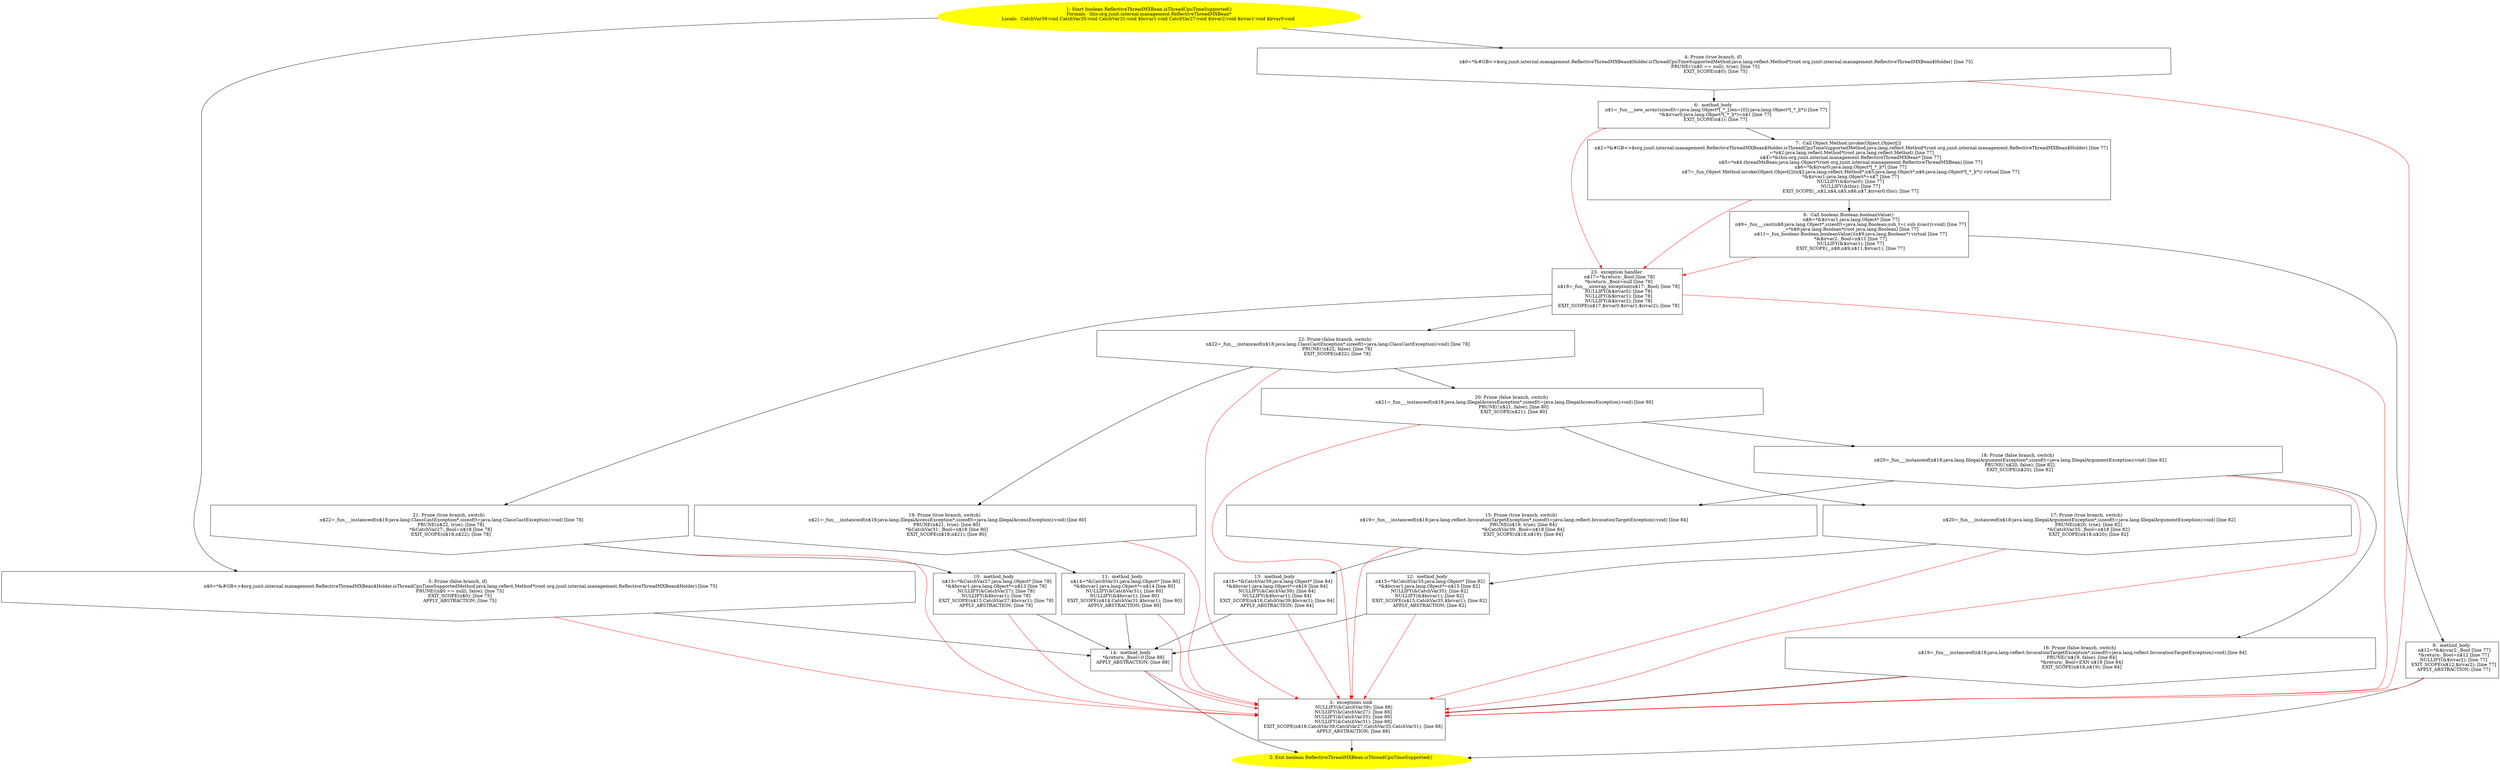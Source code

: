 /* @generated */
digraph cfg {
"org.junit.internal.management.ReflectiveThreadMXBean.isThreadCpuTimeSupported():boolean.db6ddba3f4dd26cc1f4f62755a3a4996_1" [label="1: Start boolean ReflectiveThreadMXBean.isThreadCpuTimeSupported()\nFormals:  this:org.junit.internal.management.ReflectiveThreadMXBean*\nLocals:  CatchVar39:void CatchVar35:void CatchVar31:void $bcvar1:void CatchVar27:void $irvar2:void $irvar1:void $irvar0:void \n  " color=yellow style=filled]
	

	 "org.junit.internal.management.ReflectiveThreadMXBean.isThreadCpuTimeSupported():boolean.db6ddba3f4dd26cc1f4f62755a3a4996_1" -> "org.junit.internal.management.ReflectiveThreadMXBean.isThreadCpuTimeSupported():boolean.db6ddba3f4dd26cc1f4f62755a3a4996_4" ;
	 "org.junit.internal.management.ReflectiveThreadMXBean.isThreadCpuTimeSupported():boolean.db6ddba3f4dd26cc1f4f62755a3a4996_1" -> "org.junit.internal.management.ReflectiveThreadMXBean.isThreadCpuTimeSupported():boolean.db6ddba3f4dd26cc1f4f62755a3a4996_5" ;
"org.junit.internal.management.ReflectiveThreadMXBean.isThreadCpuTimeSupported():boolean.db6ddba3f4dd26cc1f4f62755a3a4996_2" [label="2: Exit boolean ReflectiveThreadMXBean.isThreadCpuTimeSupported() \n  " color=yellow style=filled]
	

"org.junit.internal.management.ReflectiveThreadMXBean.isThreadCpuTimeSupported():boolean.db6ddba3f4dd26cc1f4f62755a3a4996_3" [label="3:  exceptions sink \n   NULLIFY(&CatchVar39); [line 88]\n  NULLIFY(&CatchVar27); [line 88]\n  NULLIFY(&CatchVar35); [line 88]\n  NULLIFY(&CatchVar31); [line 88]\n  EXIT_SCOPE(n$18,CatchVar39,CatchVar27,CatchVar35,CatchVar31); [line 88]\n  APPLY_ABSTRACTION; [line 88]\n " shape="box"]
	

	 "org.junit.internal.management.ReflectiveThreadMXBean.isThreadCpuTimeSupported():boolean.db6ddba3f4dd26cc1f4f62755a3a4996_3" -> "org.junit.internal.management.ReflectiveThreadMXBean.isThreadCpuTimeSupported():boolean.db6ddba3f4dd26cc1f4f62755a3a4996_2" ;
"org.junit.internal.management.ReflectiveThreadMXBean.isThreadCpuTimeSupported():boolean.db6ddba3f4dd26cc1f4f62755a3a4996_4" [label="4: Prune (true branch, if) \n   n$0=*&#GB<>$org.junit.internal.management.ReflectiveThreadMXBean$Holder.isThreadCpuTimeSupportedMethod:java.lang.reflect.Method*(root org.junit.internal.management.ReflectiveThreadMXBean$Holder) [line 75]\n  PRUNE(!(n$0 == null), true); [line 75]\n  EXIT_SCOPE(n$0); [line 75]\n " shape="invhouse"]
	

	 "org.junit.internal.management.ReflectiveThreadMXBean.isThreadCpuTimeSupported():boolean.db6ddba3f4dd26cc1f4f62755a3a4996_4" -> "org.junit.internal.management.ReflectiveThreadMXBean.isThreadCpuTimeSupported():boolean.db6ddba3f4dd26cc1f4f62755a3a4996_6" ;
	 "org.junit.internal.management.ReflectiveThreadMXBean.isThreadCpuTimeSupported():boolean.db6ddba3f4dd26cc1f4f62755a3a4996_4" -> "org.junit.internal.management.ReflectiveThreadMXBean.isThreadCpuTimeSupported():boolean.db6ddba3f4dd26cc1f4f62755a3a4996_3" [color="red" ];
"org.junit.internal.management.ReflectiveThreadMXBean.isThreadCpuTimeSupported():boolean.db6ddba3f4dd26cc1f4f62755a3a4996_5" [label="5: Prune (false branch, if) \n   n$0=*&#GB<>$org.junit.internal.management.ReflectiveThreadMXBean$Holder.isThreadCpuTimeSupportedMethod:java.lang.reflect.Method*(root org.junit.internal.management.ReflectiveThreadMXBean$Holder) [line 75]\n  PRUNE((n$0 == null), false); [line 75]\n  EXIT_SCOPE(n$0); [line 75]\n  APPLY_ABSTRACTION; [line 75]\n " shape="invhouse"]
	

	 "org.junit.internal.management.ReflectiveThreadMXBean.isThreadCpuTimeSupported():boolean.db6ddba3f4dd26cc1f4f62755a3a4996_5" -> "org.junit.internal.management.ReflectiveThreadMXBean.isThreadCpuTimeSupported():boolean.db6ddba3f4dd26cc1f4f62755a3a4996_14" ;
	 "org.junit.internal.management.ReflectiveThreadMXBean.isThreadCpuTimeSupported():boolean.db6ddba3f4dd26cc1f4f62755a3a4996_5" -> "org.junit.internal.management.ReflectiveThreadMXBean.isThreadCpuTimeSupported():boolean.db6ddba3f4dd26cc1f4f62755a3a4996_3" [color="red" ];
"org.junit.internal.management.ReflectiveThreadMXBean.isThreadCpuTimeSupported():boolean.db6ddba3f4dd26cc1f4f62755a3a4996_6" [label="6:  method_body \n   n$1=_fun___new_array(sizeof(t=java.lang.Object*[_*_];len=[0]):java.lang.Object*[_*_](*)) [line 77]\n  *&$irvar0:java.lang.Object*[_*_](*)=n$1 [line 77]\n  EXIT_SCOPE(n$1); [line 77]\n " shape="box"]
	

	 "org.junit.internal.management.ReflectiveThreadMXBean.isThreadCpuTimeSupported():boolean.db6ddba3f4dd26cc1f4f62755a3a4996_6" -> "org.junit.internal.management.ReflectiveThreadMXBean.isThreadCpuTimeSupported():boolean.db6ddba3f4dd26cc1f4f62755a3a4996_7" ;
	 "org.junit.internal.management.ReflectiveThreadMXBean.isThreadCpuTimeSupported():boolean.db6ddba3f4dd26cc1f4f62755a3a4996_6" -> "org.junit.internal.management.ReflectiveThreadMXBean.isThreadCpuTimeSupported():boolean.db6ddba3f4dd26cc1f4f62755a3a4996_23" [color="red" ];
"org.junit.internal.management.ReflectiveThreadMXBean.isThreadCpuTimeSupported():boolean.db6ddba3f4dd26cc1f4f62755a3a4996_7" [label="7:  Call Object Method.invoke(Object,Object[]) \n   n$2=*&#GB<>$org.junit.internal.management.ReflectiveThreadMXBean$Holder.isThreadCpuTimeSupportedMethod:java.lang.reflect.Method*(root org.junit.internal.management.ReflectiveThreadMXBean$Holder) [line 77]\n  _=*n$2:java.lang.reflect.Method*(root java.lang.reflect.Method) [line 77]\n  n$4=*&this:org.junit.internal.management.ReflectiveThreadMXBean* [line 77]\n  n$5=*n$4.threadMxBean:java.lang.Object*(root org.junit.internal.management.ReflectiveThreadMXBean) [line 77]\n  n$6=*&$irvar0:java.lang.Object*[_*_](*) [line 77]\n  n$7=_fun_Object Method.invoke(Object,Object[])(n$2:java.lang.reflect.Method*,n$5:java.lang.Object*,n$6:java.lang.Object*[_*_](*)) virtual [line 77]\n  *&$irvar1:java.lang.Object*=n$7 [line 77]\n  NULLIFY(&$irvar0); [line 77]\n  NULLIFY(&this); [line 77]\n  EXIT_SCOPE(_,n$2,n$4,n$5,n$6,n$7,$irvar0,this); [line 77]\n " shape="box"]
	

	 "org.junit.internal.management.ReflectiveThreadMXBean.isThreadCpuTimeSupported():boolean.db6ddba3f4dd26cc1f4f62755a3a4996_7" -> "org.junit.internal.management.ReflectiveThreadMXBean.isThreadCpuTimeSupported():boolean.db6ddba3f4dd26cc1f4f62755a3a4996_8" ;
	 "org.junit.internal.management.ReflectiveThreadMXBean.isThreadCpuTimeSupported():boolean.db6ddba3f4dd26cc1f4f62755a3a4996_7" -> "org.junit.internal.management.ReflectiveThreadMXBean.isThreadCpuTimeSupported():boolean.db6ddba3f4dd26cc1f4f62755a3a4996_23" [color="red" ];
"org.junit.internal.management.ReflectiveThreadMXBean.isThreadCpuTimeSupported():boolean.db6ddba3f4dd26cc1f4f62755a3a4996_8" [label="8:  Call boolean Boolean.booleanValue() \n   n$8=*&$irvar1:java.lang.Object* [line 77]\n  n$9=_fun___cast(n$8:java.lang.Object*,sizeof(t=java.lang.Boolean;sub_t=( sub )(cast)):void) [line 77]\n  _=*n$9:java.lang.Boolean*(root java.lang.Boolean) [line 77]\n  n$11=_fun_boolean Boolean.booleanValue()(n$9:java.lang.Boolean*) virtual [line 77]\n  *&$irvar2:_Bool=n$11 [line 77]\n  NULLIFY(&$irvar1); [line 77]\n  EXIT_SCOPE(_,n$8,n$9,n$11,$irvar1); [line 77]\n " shape="box"]
	

	 "org.junit.internal.management.ReflectiveThreadMXBean.isThreadCpuTimeSupported():boolean.db6ddba3f4dd26cc1f4f62755a3a4996_8" -> "org.junit.internal.management.ReflectiveThreadMXBean.isThreadCpuTimeSupported():boolean.db6ddba3f4dd26cc1f4f62755a3a4996_9" ;
	 "org.junit.internal.management.ReflectiveThreadMXBean.isThreadCpuTimeSupported():boolean.db6ddba3f4dd26cc1f4f62755a3a4996_8" -> "org.junit.internal.management.ReflectiveThreadMXBean.isThreadCpuTimeSupported():boolean.db6ddba3f4dd26cc1f4f62755a3a4996_23" [color="red" ];
"org.junit.internal.management.ReflectiveThreadMXBean.isThreadCpuTimeSupported():boolean.db6ddba3f4dd26cc1f4f62755a3a4996_9" [label="9:  method_body \n   n$12=*&$irvar2:_Bool [line 77]\n  *&return:_Bool=n$12 [line 77]\n  NULLIFY(&$irvar2); [line 77]\n  EXIT_SCOPE(n$12,$irvar2); [line 77]\n  APPLY_ABSTRACTION; [line 77]\n " shape="box"]
	

	 "org.junit.internal.management.ReflectiveThreadMXBean.isThreadCpuTimeSupported():boolean.db6ddba3f4dd26cc1f4f62755a3a4996_9" -> "org.junit.internal.management.ReflectiveThreadMXBean.isThreadCpuTimeSupported():boolean.db6ddba3f4dd26cc1f4f62755a3a4996_2" ;
	 "org.junit.internal.management.ReflectiveThreadMXBean.isThreadCpuTimeSupported():boolean.db6ddba3f4dd26cc1f4f62755a3a4996_9" -> "org.junit.internal.management.ReflectiveThreadMXBean.isThreadCpuTimeSupported():boolean.db6ddba3f4dd26cc1f4f62755a3a4996_3" [color="red" ];
"org.junit.internal.management.ReflectiveThreadMXBean.isThreadCpuTimeSupported():boolean.db6ddba3f4dd26cc1f4f62755a3a4996_10" [label="10:  method_body \n   n$13=*&CatchVar27:java.lang.Object* [line 78]\n  *&$bcvar1:java.lang.Object*=n$13 [line 78]\n  NULLIFY(&CatchVar27); [line 78]\n  NULLIFY(&$bcvar1); [line 78]\n  EXIT_SCOPE(n$13,CatchVar27,$bcvar1); [line 78]\n  APPLY_ABSTRACTION; [line 78]\n " shape="box"]
	

	 "org.junit.internal.management.ReflectiveThreadMXBean.isThreadCpuTimeSupported():boolean.db6ddba3f4dd26cc1f4f62755a3a4996_10" -> "org.junit.internal.management.ReflectiveThreadMXBean.isThreadCpuTimeSupported():boolean.db6ddba3f4dd26cc1f4f62755a3a4996_14" ;
	 "org.junit.internal.management.ReflectiveThreadMXBean.isThreadCpuTimeSupported():boolean.db6ddba3f4dd26cc1f4f62755a3a4996_10" -> "org.junit.internal.management.ReflectiveThreadMXBean.isThreadCpuTimeSupported():boolean.db6ddba3f4dd26cc1f4f62755a3a4996_3" [color="red" ];
"org.junit.internal.management.ReflectiveThreadMXBean.isThreadCpuTimeSupported():boolean.db6ddba3f4dd26cc1f4f62755a3a4996_11" [label="11:  method_body \n   n$14=*&CatchVar31:java.lang.Object* [line 80]\n  *&$bcvar1:java.lang.Object*=n$14 [line 80]\n  NULLIFY(&CatchVar31); [line 80]\n  NULLIFY(&$bcvar1); [line 80]\n  EXIT_SCOPE(n$14,CatchVar31,$bcvar1); [line 80]\n  APPLY_ABSTRACTION; [line 80]\n " shape="box"]
	

	 "org.junit.internal.management.ReflectiveThreadMXBean.isThreadCpuTimeSupported():boolean.db6ddba3f4dd26cc1f4f62755a3a4996_11" -> "org.junit.internal.management.ReflectiveThreadMXBean.isThreadCpuTimeSupported():boolean.db6ddba3f4dd26cc1f4f62755a3a4996_14" ;
	 "org.junit.internal.management.ReflectiveThreadMXBean.isThreadCpuTimeSupported():boolean.db6ddba3f4dd26cc1f4f62755a3a4996_11" -> "org.junit.internal.management.ReflectiveThreadMXBean.isThreadCpuTimeSupported():boolean.db6ddba3f4dd26cc1f4f62755a3a4996_3" [color="red" ];
"org.junit.internal.management.ReflectiveThreadMXBean.isThreadCpuTimeSupported():boolean.db6ddba3f4dd26cc1f4f62755a3a4996_12" [label="12:  method_body \n   n$15=*&CatchVar35:java.lang.Object* [line 82]\n  *&$bcvar1:java.lang.Object*=n$15 [line 82]\n  NULLIFY(&CatchVar35); [line 82]\n  NULLIFY(&$bcvar1); [line 82]\n  EXIT_SCOPE(n$15,CatchVar35,$bcvar1); [line 82]\n  APPLY_ABSTRACTION; [line 82]\n " shape="box"]
	

	 "org.junit.internal.management.ReflectiveThreadMXBean.isThreadCpuTimeSupported():boolean.db6ddba3f4dd26cc1f4f62755a3a4996_12" -> "org.junit.internal.management.ReflectiveThreadMXBean.isThreadCpuTimeSupported():boolean.db6ddba3f4dd26cc1f4f62755a3a4996_14" ;
	 "org.junit.internal.management.ReflectiveThreadMXBean.isThreadCpuTimeSupported():boolean.db6ddba3f4dd26cc1f4f62755a3a4996_12" -> "org.junit.internal.management.ReflectiveThreadMXBean.isThreadCpuTimeSupported():boolean.db6ddba3f4dd26cc1f4f62755a3a4996_3" [color="red" ];
"org.junit.internal.management.ReflectiveThreadMXBean.isThreadCpuTimeSupported():boolean.db6ddba3f4dd26cc1f4f62755a3a4996_13" [label="13:  method_body \n   n$16=*&CatchVar39:java.lang.Object* [line 84]\n  *&$bcvar1:java.lang.Object*=n$16 [line 84]\n  NULLIFY(&CatchVar39); [line 84]\n  NULLIFY(&$bcvar1); [line 84]\n  EXIT_SCOPE(n$16,CatchVar39,$bcvar1); [line 84]\n  APPLY_ABSTRACTION; [line 84]\n " shape="box"]
	

	 "org.junit.internal.management.ReflectiveThreadMXBean.isThreadCpuTimeSupported():boolean.db6ddba3f4dd26cc1f4f62755a3a4996_13" -> "org.junit.internal.management.ReflectiveThreadMXBean.isThreadCpuTimeSupported():boolean.db6ddba3f4dd26cc1f4f62755a3a4996_14" ;
	 "org.junit.internal.management.ReflectiveThreadMXBean.isThreadCpuTimeSupported():boolean.db6ddba3f4dd26cc1f4f62755a3a4996_13" -> "org.junit.internal.management.ReflectiveThreadMXBean.isThreadCpuTimeSupported():boolean.db6ddba3f4dd26cc1f4f62755a3a4996_3" [color="red" ];
"org.junit.internal.management.ReflectiveThreadMXBean.isThreadCpuTimeSupported():boolean.db6ddba3f4dd26cc1f4f62755a3a4996_14" [label="14:  method_body \n   *&return:_Bool=0 [line 88]\n  APPLY_ABSTRACTION; [line 88]\n " shape="box"]
	

	 "org.junit.internal.management.ReflectiveThreadMXBean.isThreadCpuTimeSupported():boolean.db6ddba3f4dd26cc1f4f62755a3a4996_14" -> "org.junit.internal.management.ReflectiveThreadMXBean.isThreadCpuTimeSupported():boolean.db6ddba3f4dd26cc1f4f62755a3a4996_2" ;
	 "org.junit.internal.management.ReflectiveThreadMXBean.isThreadCpuTimeSupported():boolean.db6ddba3f4dd26cc1f4f62755a3a4996_14" -> "org.junit.internal.management.ReflectiveThreadMXBean.isThreadCpuTimeSupported():boolean.db6ddba3f4dd26cc1f4f62755a3a4996_3" [color="red" ];
"org.junit.internal.management.ReflectiveThreadMXBean.isThreadCpuTimeSupported():boolean.db6ddba3f4dd26cc1f4f62755a3a4996_15" [label="15: Prune (true branch, switch) \n   n$19=_fun___instanceof(n$18:java.lang.reflect.InvocationTargetException*,sizeof(t=java.lang.reflect.InvocationTargetException):void) [line 84]\n  PRUNE(n$19, true); [line 84]\n  *&CatchVar39:_Bool=n$18 [line 84]\n  EXIT_SCOPE(n$18,n$19); [line 84]\n " shape="invhouse"]
	

	 "org.junit.internal.management.ReflectiveThreadMXBean.isThreadCpuTimeSupported():boolean.db6ddba3f4dd26cc1f4f62755a3a4996_15" -> "org.junit.internal.management.ReflectiveThreadMXBean.isThreadCpuTimeSupported():boolean.db6ddba3f4dd26cc1f4f62755a3a4996_13" ;
	 "org.junit.internal.management.ReflectiveThreadMXBean.isThreadCpuTimeSupported():boolean.db6ddba3f4dd26cc1f4f62755a3a4996_15" -> "org.junit.internal.management.ReflectiveThreadMXBean.isThreadCpuTimeSupported():boolean.db6ddba3f4dd26cc1f4f62755a3a4996_3" [color="red" ];
"org.junit.internal.management.ReflectiveThreadMXBean.isThreadCpuTimeSupported():boolean.db6ddba3f4dd26cc1f4f62755a3a4996_16" [label="16: Prune (false branch, switch) \n   n$19=_fun___instanceof(n$18:java.lang.reflect.InvocationTargetException*,sizeof(t=java.lang.reflect.InvocationTargetException):void) [line 84]\n  PRUNE(!n$19, false); [line 84]\n  *&return:_Bool=EXN n$18 [line 84]\n  EXIT_SCOPE(n$18,n$19); [line 84]\n " shape="invhouse"]
	

	 "org.junit.internal.management.ReflectiveThreadMXBean.isThreadCpuTimeSupported():boolean.db6ddba3f4dd26cc1f4f62755a3a4996_16" -> "org.junit.internal.management.ReflectiveThreadMXBean.isThreadCpuTimeSupported():boolean.db6ddba3f4dd26cc1f4f62755a3a4996_3" ;
	 "org.junit.internal.management.ReflectiveThreadMXBean.isThreadCpuTimeSupported():boolean.db6ddba3f4dd26cc1f4f62755a3a4996_16" -> "org.junit.internal.management.ReflectiveThreadMXBean.isThreadCpuTimeSupported():boolean.db6ddba3f4dd26cc1f4f62755a3a4996_3" [color="red" ];
"org.junit.internal.management.ReflectiveThreadMXBean.isThreadCpuTimeSupported():boolean.db6ddba3f4dd26cc1f4f62755a3a4996_17" [label="17: Prune (true branch, switch) \n   n$20=_fun___instanceof(n$18:java.lang.IllegalArgumentException*,sizeof(t=java.lang.IllegalArgumentException):void) [line 82]\n  PRUNE(n$20, true); [line 82]\n  *&CatchVar35:_Bool=n$18 [line 82]\n  EXIT_SCOPE(n$18,n$20); [line 82]\n " shape="invhouse"]
	

	 "org.junit.internal.management.ReflectiveThreadMXBean.isThreadCpuTimeSupported():boolean.db6ddba3f4dd26cc1f4f62755a3a4996_17" -> "org.junit.internal.management.ReflectiveThreadMXBean.isThreadCpuTimeSupported():boolean.db6ddba3f4dd26cc1f4f62755a3a4996_12" ;
	 "org.junit.internal.management.ReflectiveThreadMXBean.isThreadCpuTimeSupported():boolean.db6ddba3f4dd26cc1f4f62755a3a4996_17" -> "org.junit.internal.management.ReflectiveThreadMXBean.isThreadCpuTimeSupported():boolean.db6ddba3f4dd26cc1f4f62755a3a4996_3" [color="red" ];
"org.junit.internal.management.ReflectiveThreadMXBean.isThreadCpuTimeSupported():boolean.db6ddba3f4dd26cc1f4f62755a3a4996_18" [label="18: Prune (false branch, switch) \n   n$20=_fun___instanceof(n$18:java.lang.IllegalArgumentException*,sizeof(t=java.lang.IllegalArgumentException):void) [line 82]\n  PRUNE(!n$20, false); [line 82]\n  EXIT_SCOPE(n$20); [line 82]\n " shape="invhouse"]
	

	 "org.junit.internal.management.ReflectiveThreadMXBean.isThreadCpuTimeSupported():boolean.db6ddba3f4dd26cc1f4f62755a3a4996_18" -> "org.junit.internal.management.ReflectiveThreadMXBean.isThreadCpuTimeSupported():boolean.db6ddba3f4dd26cc1f4f62755a3a4996_15" ;
	 "org.junit.internal.management.ReflectiveThreadMXBean.isThreadCpuTimeSupported():boolean.db6ddba3f4dd26cc1f4f62755a3a4996_18" -> "org.junit.internal.management.ReflectiveThreadMXBean.isThreadCpuTimeSupported():boolean.db6ddba3f4dd26cc1f4f62755a3a4996_16" ;
	 "org.junit.internal.management.ReflectiveThreadMXBean.isThreadCpuTimeSupported():boolean.db6ddba3f4dd26cc1f4f62755a3a4996_18" -> "org.junit.internal.management.ReflectiveThreadMXBean.isThreadCpuTimeSupported():boolean.db6ddba3f4dd26cc1f4f62755a3a4996_3" [color="red" ];
"org.junit.internal.management.ReflectiveThreadMXBean.isThreadCpuTimeSupported():boolean.db6ddba3f4dd26cc1f4f62755a3a4996_19" [label="19: Prune (true branch, switch) \n   n$21=_fun___instanceof(n$18:java.lang.IllegalAccessException*,sizeof(t=java.lang.IllegalAccessException):void) [line 80]\n  PRUNE(n$21, true); [line 80]\n  *&CatchVar31:_Bool=n$18 [line 80]\n  EXIT_SCOPE(n$18,n$21); [line 80]\n " shape="invhouse"]
	

	 "org.junit.internal.management.ReflectiveThreadMXBean.isThreadCpuTimeSupported():boolean.db6ddba3f4dd26cc1f4f62755a3a4996_19" -> "org.junit.internal.management.ReflectiveThreadMXBean.isThreadCpuTimeSupported():boolean.db6ddba3f4dd26cc1f4f62755a3a4996_11" ;
	 "org.junit.internal.management.ReflectiveThreadMXBean.isThreadCpuTimeSupported():boolean.db6ddba3f4dd26cc1f4f62755a3a4996_19" -> "org.junit.internal.management.ReflectiveThreadMXBean.isThreadCpuTimeSupported():boolean.db6ddba3f4dd26cc1f4f62755a3a4996_3" [color="red" ];
"org.junit.internal.management.ReflectiveThreadMXBean.isThreadCpuTimeSupported():boolean.db6ddba3f4dd26cc1f4f62755a3a4996_20" [label="20: Prune (false branch, switch) \n   n$21=_fun___instanceof(n$18:java.lang.IllegalAccessException*,sizeof(t=java.lang.IllegalAccessException):void) [line 80]\n  PRUNE(!n$21, false); [line 80]\n  EXIT_SCOPE(n$21); [line 80]\n " shape="invhouse"]
	

	 "org.junit.internal.management.ReflectiveThreadMXBean.isThreadCpuTimeSupported():boolean.db6ddba3f4dd26cc1f4f62755a3a4996_20" -> "org.junit.internal.management.ReflectiveThreadMXBean.isThreadCpuTimeSupported():boolean.db6ddba3f4dd26cc1f4f62755a3a4996_17" ;
	 "org.junit.internal.management.ReflectiveThreadMXBean.isThreadCpuTimeSupported():boolean.db6ddba3f4dd26cc1f4f62755a3a4996_20" -> "org.junit.internal.management.ReflectiveThreadMXBean.isThreadCpuTimeSupported():boolean.db6ddba3f4dd26cc1f4f62755a3a4996_18" ;
	 "org.junit.internal.management.ReflectiveThreadMXBean.isThreadCpuTimeSupported():boolean.db6ddba3f4dd26cc1f4f62755a3a4996_20" -> "org.junit.internal.management.ReflectiveThreadMXBean.isThreadCpuTimeSupported():boolean.db6ddba3f4dd26cc1f4f62755a3a4996_3" [color="red" ];
"org.junit.internal.management.ReflectiveThreadMXBean.isThreadCpuTimeSupported():boolean.db6ddba3f4dd26cc1f4f62755a3a4996_21" [label="21: Prune (true branch, switch) \n   n$22=_fun___instanceof(n$18:java.lang.ClassCastException*,sizeof(t=java.lang.ClassCastException):void) [line 78]\n  PRUNE(n$22, true); [line 78]\n  *&CatchVar27:_Bool=n$18 [line 78]\n  EXIT_SCOPE(n$18,n$22); [line 78]\n " shape="invhouse"]
	

	 "org.junit.internal.management.ReflectiveThreadMXBean.isThreadCpuTimeSupported():boolean.db6ddba3f4dd26cc1f4f62755a3a4996_21" -> "org.junit.internal.management.ReflectiveThreadMXBean.isThreadCpuTimeSupported():boolean.db6ddba3f4dd26cc1f4f62755a3a4996_10" ;
	 "org.junit.internal.management.ReflectiveThreadMXBean.isThreadCpuTimeSupported():boolean.db6ddba3f4dd26cc1f4f62755a3a4996_21" -> "org.junit.internal.management.ReflectiveThreadMXBean.isThreadCpuTimeSupported():boolean.db6ddba3f4dd26cc1f4f62755a3a4996_3" [color="red" ];
"org.junit.internal.management.ReflectiveThreadMXBean.isThreadCpuTimeSupported():boolean.db6ddba3f4dd26cc1f4f62755a3a4996_22" [label="22: Prune (false branch, switch) \n   n$22=_fun___instanceof(n$18:java.lang.ClassCastException*,sizeof(t=java.lang.ClassCastException):void) [line 78]\n  PRUNE(!n$22, false); [line 78]\n  EXIT_SCOPE(n$22); [line 78]\n " shape="invhouse"]
	

	 "org.junit.internal.management.ReflectiveThreadMXBean.isThreadCpuTimeSupported():boolean.db6ddba3f4dd26cc1f4f62755a3a4996_22" -> "org.junit.internal.management.ReflectiveThreadMXBean.isThreadCpuTimeSupported():boolean.db6ddba3f4dd26cc1f4f62755a3a4996_19" ;
	 "org.junit.internal.management.ReflectiveThreadMXBean.isThreadCpuTimeSupported():boolean.db6ddba3f4dd26cc1f4f62755a3a4996_22" -> "org.junit.internal.management.ReflectiveThreadMXBean.isThreadCpuTimeSupported():boolean.db6ddba3f4dd26cc1f4f62755a3a4996_20" ;
	 "org.junit.internal.management.ReflectiveThreadMXBean.isThreadCpuTimeSupported():boolean.db6ddba3f4dd26cc1f4f62755a3a4996_22" -> "org.junit.internal.management.ReflectiveThreadMXBean.isThreadCpuTimeSupported():boolean.db6ddba3f4dd26cc1f4f62755a3a4996_3" [color="red" ];
"org.junit.internal.management.ReflectiveThreadMXBean.isThreadCpuTimeSupported():boolean.db6ddba3f4dd26cc1f4f62755a3a4996_23" [label="23:  exception handler \n   n$17=*&return:_Bool [line 78]\n  *&return:_Bool=null [line 78]\n  n$18=_fun___unwrap_exception(n$17:_Bool) [line 78]\n  NULLIFY(&$irvar0); [line 78]\n  NULLIFY(&$irvar1); [line 78]\n  NULLIFY(&$irvar2); [line 78]\n  EXIT_SCOPE(n$17,$irvar0,$irvar1,$irvar2); [line 78]\n " shape="box"]
	

	 "org.junit.internal.management.ReflectiveThreadMXBean.isThreadCpuTimeSupported():boolean.db6ddba3f4dd26cc1f4f62755a3a4996_23" -> "org.junit.internal.management.ReflectiveThreadMXBean.isThreadCpuTimeSupported():boolean.db6ddba3f4dd26cc1f4f62755a3a4996_21" ;
	 "org.junit.internal.management.ReflectiveThreadMXBean.isThreadCpuTimeSupported():boolean.db6ddba3f4dd26cc1f4f62755a3a4996_23" -> "org.junit.internal.management.ReflectiveThreadMXBean.isThreadCpuTimeSupported():boolean.db6ddba3f4dd26cc1f4f62755a3a4996_22" ;
	 "org.junit.internal.management.ReflectiveThreadMXBean.isThreadCpuTimeSupported():boolean.db6ddba3f4dd26cc1f4f62755a3a4996_23" -> "org.junit.internal.management.ReflectiveThreadMXBean.isThreadCpuTimeSupported():boolean.db6ddba3f4dd26cc1f4f62755a3a4996_3" [color="red" ];
}
